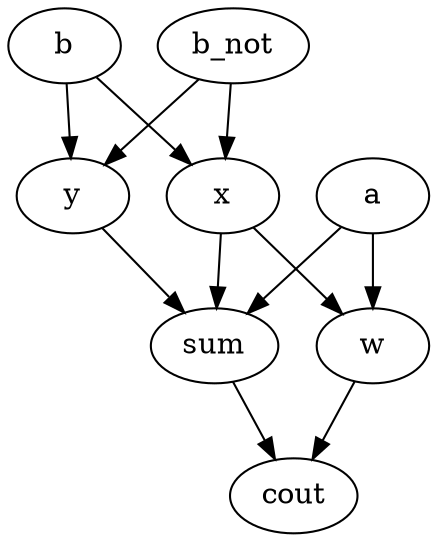 strict digraph "" {
	a	[complexity=6,
		importance=0.375001323436,
		rank=0.0625002205726];
	sum	[complexity=3,
		importance=0.358334671555,
		rank=0.119444890518];
	a -> sum;
	w	[complexity=3,
		importance=0.308334702197,
		rank=0.102778234066];
	a -> w;
	b	[complexity=9,
		importance=0.475000894217,
		rank=0.0527778771352];
	y	[complexity=7,
		importance=0.458334242336,
		rank=0.0654763203337];
	b -> y;
	x	[complexity=6,
		importance=0.408334272978,
		rank=0.068055712163];
	b -> x;
	cout	[complexity=0,
		importance=0.200001621508,
		rank=0.0];
	sum -> cout;
	b_not	[complexity=9,
		importance=0.475000894217,
		rank=0.0527778771352];
	b_not -> y;
	b_not -> x;
	w -> cout;
	y -> sum;
	x -> sum;
	x -> w;
}
